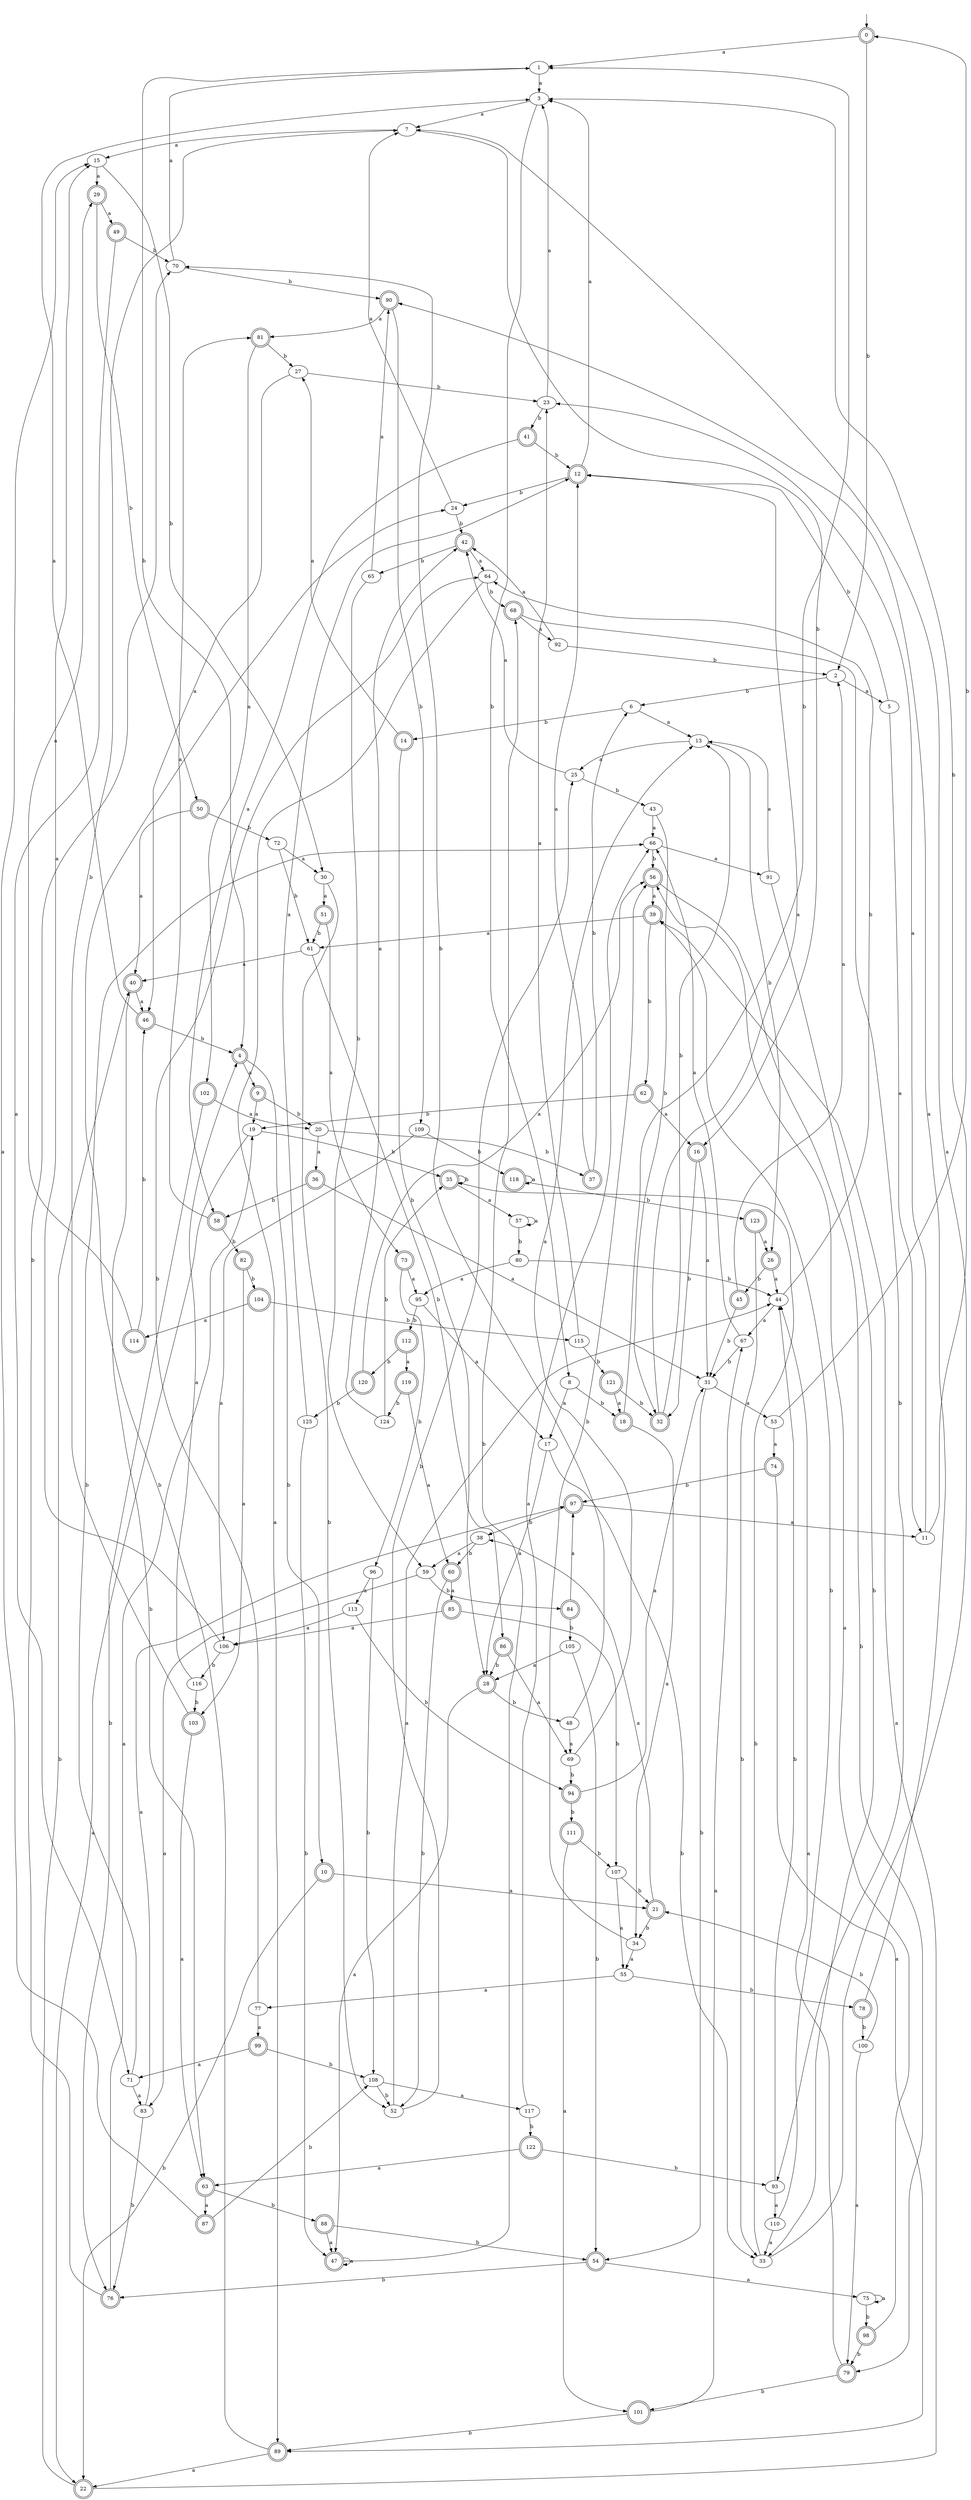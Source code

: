 digraph RandomDFA {
  __start0 [label="", shape=none];
  __start0 -> 0 [label=""];
  0 [shape=circle] [shape=doublecircle]
  0 -> 1 [label="a"]
  0 -> 2 [label="b"]
  1
  1 -> 3 [label="a"]
  1 -> 4 [label="b"]
  2
  2 -> 5 [label="a"]
  2 -> 6 [label="b"]
  3
  3 -> 7 [label="a"]
  3 -> 8 [label="b"]
  4 [shape=doublecircle]
  4 -> 9 [label="a"]
  4 -> 10 [label="b"]
  5
  5 -> 11 [label="a"]
  5 -> 12 [label="b"]
  6
  6 -> 13 [label="a"]
  6 -> 14 [label="b"]
  7
  7 -> 15 [label="a"]
  7 -> 16 [label="b"]
  8
  8 -> 17 [label="a"]
  8 -> 18 [label="b"]
  9 [shape=doublecircle]
  9 -> 19 [label="a"]
  9 -> 20 [label="b"]
  10 [shape=doublecircle]
  10 -> 21 [label="a"]
  10 -> 22 [label="b"]
  11
  11 -> 23 [label="a"]
  11 -> 3 [label="b"]
  12 [shape=doublecircle]
  12 -> 3 [label="a"]
  12 -> 24 [label="b"]
  13
  13 -> 25 [label="a"]
  13 -> 26 [label="b"]
  14 [shape=doublecircle]
  14 -> 27 [label="a"]
  14 -> 28 [label="b"]
  15
  15 -> 29 [label="a"]
  15 -> 30 [label="b"]
  16 [shape=doublecircle]
  16 -> 31 [label="a"]
  16 -> 32 [label="b"]
  17
  17 -> 28 [label="a"]
  17 -> 33 [label="b"]
  18 [shape=doublecircle]
  18 -> 34 [label="a"]
  18 -> 1 [label="b"]
  19
  19 -> 22 [label="a"]
  19 -> 35 [label="b"]
  20
  20 -> 36 [label="a"]
  20 -> 37 [label="b"]
  21 [shape=doublecircle]
  21 -> 38 [label="a"]
  21 -> 34 [label="b"]
  22 [shape=doublecircle]
  22 -> 39 [label="a"]
  22 -> 40 [label="b"]
  23
  23 -> 3 [label="a"]
  23 -> 41 [label="b"]
  24
  24 -> 7 [label="a"]
  24 -> 42 [label="b"]
  25
  25 -> 42 [label="a"]
  25 -> 43 [label="b"]
  26 [shape=doublecircle]
  26 -> 44 [label="a"]
  26 -> 45 [label="b"]
  27
  27 -> 46 [label="a"]
  27 -> 23 [label="b"]
  28 [shape=doublecircle]
  28 -> 47 [label="a"]
  28 -> 48 [label="b"]
  29 [shape=doublecircle]
  29 -> 49 [label="a"]
  29 -> 50 [label="b"]
  30
  30 -> 51 [label="a"]
  30 -> 52 [label="b"]
  31
  31 -> 53 [label="a"]
  31 -> 54 [label="b"]
  32 [shape=doublecircle]
  32 -> 12 [label="a"]
  32 -> 13 [label="b"]
  33
  33 -> 7 [label="a"]
  33 -> 35 [label="b"]
  34
  34 -> 55 [label="a"]
  34 -> 56 [label="b"]
  35 [shape=doublecircle]
  35 -> 57 [label="a"]
  35 -> 35 [label="b"]
  36 [shape=doublecircle]
  36 -> 31 [label="a"]
  36 -> 58 [label="b"]
  37 [shape=doublecircle]
  37 -> 12 [label="a"]
  37 -> 6 [label="b"]
  38
  38 -> 59 [label="a"]
  38 -> 60 [label="b"]
  39 [shape=doublecircle]
  39 -> 61 [label="a"]
  39 -> 62 [label="b"]
  40 [shape=doublecircle]
  40 -> 46 [label="a"]
  40 -> 63 [label="b"]
  41 [shape=doublecircle]
  41 -> 58 [label="a"]
  41 -> 12 [label="b"]
  42 [shape=doublecircle]
  42 -> 64 [label="a"]
  42 -> 65 [label="b"]
  43
  43 -> 66 [label="a"]
  43 -> 32 [label="b"]
  44
  44 -> 67 [label="a"]
  44 -> 64 [label="b"]
  45 [shape=doublecircle]
  45 -> 2 [label="a"]
  45 -> 31 [label="b"]
  46 [shape=doublecircle]
  46 -> 3 [label="a"]
  46 -> 4 [label="b"]
  47 [shape=doublecircle]
  47 -> 47 [label="a"]
  47 -> 68 [label="b"]
  48
  48 -> 69 [label="a"]
  48 -> 70 [label="b"]
  49 [shape=doublecircle]
  49 -> 71 [label="a"]
  49 -> 70 [label="b"]
  50 [shape=doublecircle]
  50 -> 40 [label="a"]
  50 -> 72 [label="b"]
  51 [shape=doublecircle]
  51 -> 73 [label="a"]
  51 -> 61 [label="b"]
  52
  52 -> 44 [label="a"]
  52 -> 25 [label="b"]
  53
  53 -> 74 [label="a"]
  53 -> 0 [label="b"]
  54 [shape=doublecircle]
  54 -> 75 [label="a"]
  54 -> 76 [label="b"]
  55
  55 -> 77 [label="a"]
  55 -> 78 [label="b"]
  56 [shape=doublecircle]
  56 -> 39 [label="a"]
  56 -> 79 [label="b"]
  57
  57 -> 57 [label="a"]
  57 -> 80 [label="b"]
  58 [shape=doublecircle]
  58 -> 81 [label="a"]
  58 -> 82 [label="b"]
  59
  59 -> 83 [label="a"]
  59 -> 84 [label="b"]
  60 [shape=doublecircle]
  60 -> 85 [label="a"]
  60 -> 52 [label="b"]
  61
  61 -> 40 [label="a"]
  61 -> 86 [label="b"]
  62 [shape=doublecircle]
  62 -> 16 [label="a"]
  62 -> 19 [label="b"]
  63 [shape=doublecircle]
  63 -> 87 [label="a"]
  63 -> 88 [label="b"]
  64
  64 -> 89 [label="a"]
  64 -> 68 [label="b"]
  65
  65 -> 90 [label="a"]
  65 -> 59 [label="b"]
  66
  66 -> 91 [label="a"]
  66 -> 56 [label="b"]
  67
  67 -> 66 [label="a"]
  67 -> 31 [label="b"]
  68 [shape=doublecircle]
  68 -> 92 [label="a"]
  68 -> 93 [label="b"]
  69
  69 -> 13 [label="a"]
  69 -> 94 [label="b"]
  70
  70 -> 1 [label="a"]
  70 -> 90 [label="b"]
  71
  71 -> 83 [label="a"]
  71 -> 66 [label="b"]
  72
  72 -> 30 [label="a"]
  72 -> 61 [label="b"]
  73 [shape=doublecircle]
  73 -> 95 [label="a"]
  73 -> 96 [label="b"]
  74 [shape=doublecircle]
  74 -> 89 [label="a"]
  74 -> 97 [label="b"]
  75
  75 -> 75 [label="a"]
  75 -> 98 [label="b"]
  76 [shape=doublecircle]
  76 -> 19 [label="a"]
  76 -> 70 [label="b"]
  77
  77 -> 99 [label="a"]
  77 -> 64 [label="b"]
  78 [shape=doublecircle]
  78 -> 90 [label="a"]
  78 -> 100 [label="b"]
  79 [shape=doublecircle]
  79 -> 44 [label="a"]
  79 -> 101 [label="b"]
  80
  80 -> 95 [label="a"]
  80 -> 44 [label="b"]
  81 [shape=doublecircle]
  81 -> 102 [label="a"]
  81 -> 27 [label="b"]
  82 [shape=doublecircle]
  82 -> 103 [label="a"]
  82 -> 104 [label="b"]
  83
  83 -> 97 [label="a"]
  83 -> 76 [label="b"]
  84 [shape=doublecircle]
  84 -> 97 [label="a"]
  84 -> 105 [label="b"]
  85 [shape=doublecircle]
  85 -> 106 [label="a"]
  85 -> 107 [label="b"]
  86 [shape=doublecircle]
  86 -> 69 [label="a"]
  86 -> 28 [label="b"]
  87 [shape=doublecircle]
  87 -> 15 [label="a"]
  87 -> 108 [label="b"]
  88 [shape=doublecircle]
  88 -> 47 [label="a"]
  88 -> 54 [label="b"]
  89 [shape=doublecircle]
  89 -> 22 [label="a"]
  89 -> 24 [label="b"]
  90 [shape=doublecircle]
  90 -> 81 [label="a"]
  90 -> 109 [label="b"]
  91
  91 -> 13 [label="a"]
  91 -> 33 [label="b"]
  92
  92 -> 42 [label="a"]
  92 -> 2 [label="b"]
  93
  93 -> 110 [label="a"]
  93 -> 44 [label="b"]
  94 [shape=doublecircle]
  94 -> 31 [label="a"]
  94 -> 111 [label="b"]
  95
  95 -> 17 [label="a"]
  95 -> 112 [label="b"]
  96
  96 -> 113 [label="a"]
  96 -> 108 [label="b"]
  97 [shape=doublecircle]
  97 -> 11 [label="a"]
  97 -> 38 [label="b"]
  98 [shape=doublecircle]
  98 -> 56 [label="a"]
  98 -> 79 [label="b"]
  99 [shape=doublecircle]
  99 -> 71 [label="a"]
  99 -> 108 [label="b"]
  100
  100 -> 79 [label="a"]
  100 -> 21 [label="b"]
  101 [shape=doublecircle]
  101 -> 67 [label="a"]
  101 -> 89 [label="b"]
  102 [shape=doublecircle]
  102 -> 20 [label="a"]
  102 -> 76 [label="b"]
  103 [shape=doublecircle]
  103 -> 63 [label="a"]
  103 -> 7 [label="b"]
  104 [shape=doublecircle]
  104 -> 114 [label="a"]
  104 -> 115 [label="b"]
  105
  105 -> 28 [label="a"]
  105 -> 54 [label="b"]
  106
  106 -> 15 [label="a"]
  106 -> 116 [label="b"]
  107
  107 -> 55 [label="a"]
  107 -> 21 [label="b"]
  108
  108 -> 117 [label="a"]
  108 -> 52 [label="b"]
  109
  109 -> 106 [label="a"]
  109 -> 118 [label="b"]
  110
  110 -> 33 [label="a"]
  110 -> 39 [label="b"]
  111 [shape=doublecircle]
  111 -> 101 [label="a"]
  111 -> 107 [label="b"]
  112 [shape=doublecircle]
  112 -> 119 [label="a"]
  112 -> 120 [label="b"]
  113
  113 -> 106 [label="a"]
  113 -> 94 [label="b"]
  114 [shape=doublecircle]
  114 -> 29 [label="a"]
  114 -> 46 [label="b"]
  115
  115 -> 23 [label="a"]
  115 -> 121 [label="b"]
  116
  116 -> 4 [label="a"]
  116 -> 103 [label="b"]
  117
  117 -> 66 [label="a"]
  117 -> 122 [label="b"]
  118 [shape=doublecircle]
  118 -> 118 [label="a"]
  118 -> 123 [label="b"]
  119 [shape=doublecircle]
  119 -> 60 [label="a"]
  119 -> 124 [label="b"]
  120 [shape=doublecircle]
  120 -> 56 [label="a"]
  120 -> 125 [label="b"]
  121 [shape=doublecircle]
  121 -> 18 [label="a"]
  121 -> 32 [label="b"]
  122 [shape=doublecircle]
  122 -> 63 [label="a"]
  122 -> 93 [label="b"]
  123 [shape=doublecircle]
  123 -> 26 [label="a"]
  123 -> 33 [label="b"]
  124
  124 -> 42 [label="a"]
  124 -> 35 [label="b"]
  125
  125 -> 12 [label="a"]
  125 -> 47 [label="b"]
}
